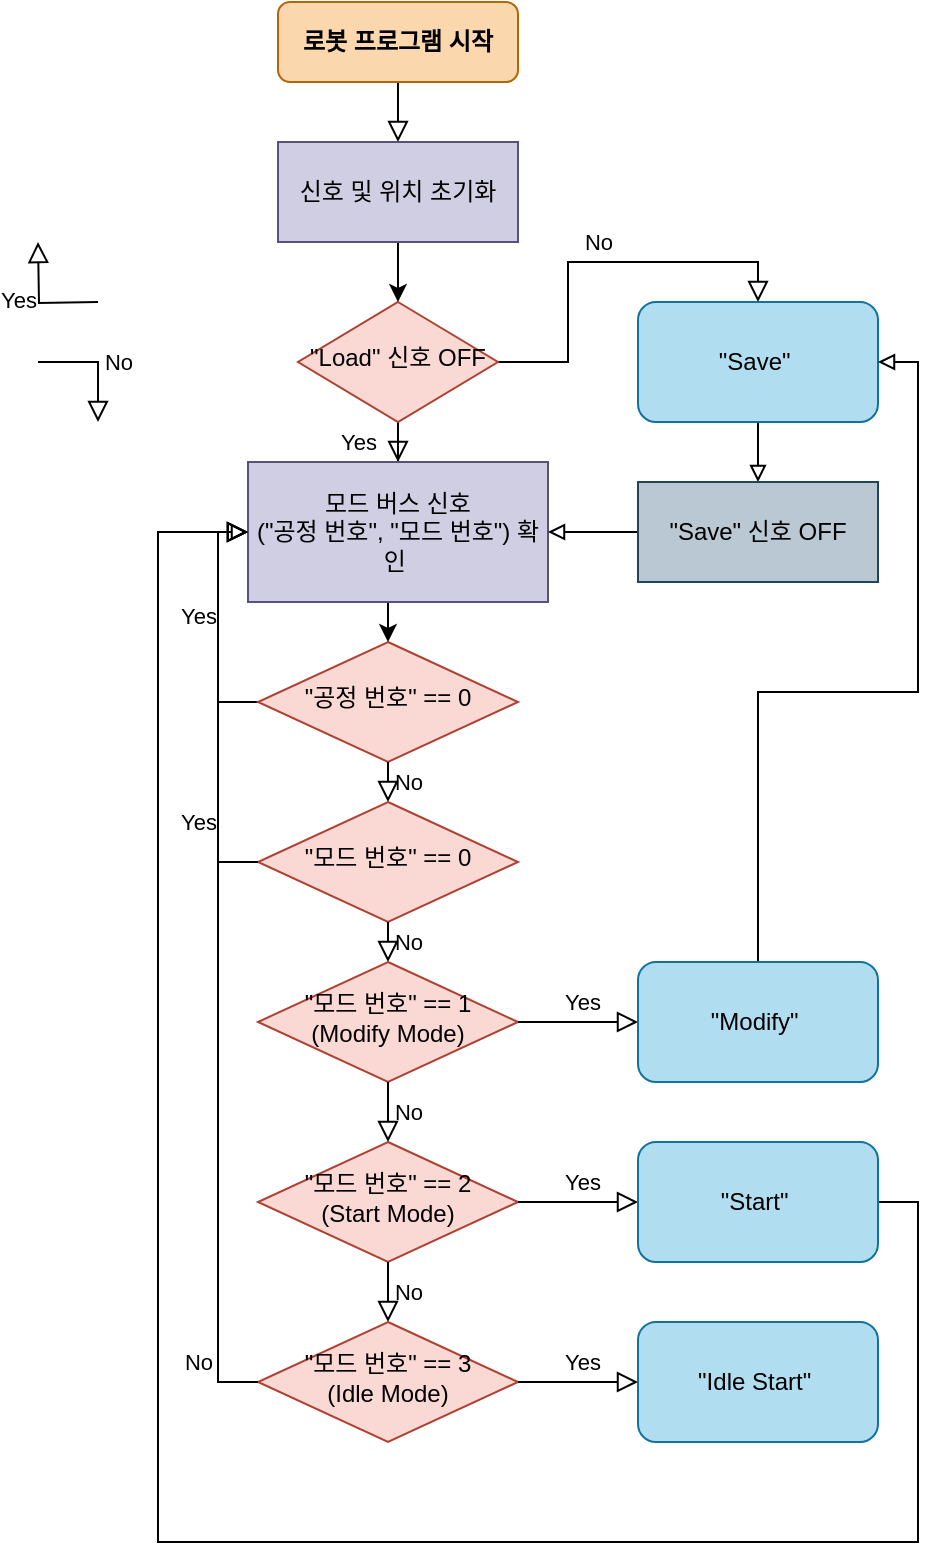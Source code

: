 <mxfile version="20.7.2" type="github" pages="3">
  <diagram id="C5RBs43oDa-KdzZeNtuy" name="Page-1">
    <mxGraphModel dx="732" dy="553" grid="1" gridSize="10" guides="1" tooltips="1" connect="1" arrows="1" fold="1" page="1" pageScale="1" pageWidth="827" pageHeight="1169" math="0" shadow="0">
      <root>
        <mxCell id="WIyWlLk6GJQsqaUBKTNV-0" />
        <mxCell id="WIyWlLk6GJQsqaUBKTNV-1" parent="WIyWlLk6GJQsqaUBKTNV-0" />
        <mxCell id="WIyWlLk6GJQsqaUBKTNV-2" value="" style="rounded=0;html=1;jettySize=auto;orthogonalLoop=1;fontSize=11;endArrow=block;endFill=0;endSize=8;strokeWidth=1;shadow=0;labelBackgroundColor=none;edgeStyle=orthogonalEdgeStyle;entryX=0.5;entryY=0;entryDx=0;entryDy=0;" parent="WIyWlLk6GJQsqaUBKTNV-1" source="WIyWlLk6GJQsqaUBKTNV-3" target="HeYInTChBiPI5ObGOQ1X-0" edge="1">
          <mxGeometry relative="1" as="geometry" />
        </mxCell>
        <mxCell id="WIyWlLk6GJQsqaUBKTNV-3" value="&lt;b&gt;로봇 프로그램 시작&lt;/b&gt;" style="rounded=1;whiteSpace=wrap;html=1;fontSize=12;glass=0;strokeWidth=1;shadow=0;fillColor=#fad7ac;strokeColor=#b46504;" parent="WIyWlLk6GJQsqaUBKTNV-1" vertex="1">
          <mxGeometry x="160" y="50" width="120" height="40" as="geometry" />
        </mxCell>
        <mxCell id="WIyWlLk6GJQsqaUBKTNV-4" value="Yes" style="rounded=0;html=1;jettySize=auto;orthogonalLoop=1;fontSize=11;endArrow=block;endFill=0;endSize=8;strokeWidth=1;shadow=0;labelBackgroundColor=none;edgeStyle=orthogonalEdgeStyle;entryX=0.5;entryY=0;entryDx=0;entryDy=0;" parent="WIyWlLk6GJQsqaUBKTNV-1" source="WIyWlLk6GJQsqaUBKTNV-6" target="HeYInTChBiPI5ObGOQ1X-3" edge="1">
          <mxGeometry y="20" relative="1" as="geometry">
            <mxPoint as="offset" />
            <mxPoint x="150" y="320" as="targetPoint" />
          </mxGeometry>
        </mxCell>
        <mxCell id="WIyWlLk6GJQsqaUBKTNV-5" value="No" style="edgeStyle=orthogonalEdgeStyle;rounded=0;html=1;jettySize=auto;orthogonalLoop=1;fontSize=11;endArrow=block;endFill=0;endSize=8;strokeWidth=1;shadow=0;labelBackgroundColor=none;entryX=0.5;entryY=0;entryDx=0;entryDy=0;" parent="WIyWlLk6GJQsqaUBKTNV-1" source="WIyWlLk6GJQsqaUBKTNV-6" target="HeYInTChBiPI5ObGOQ1X-2" edge="1">
          <mxGeometry y="10" relative="1" as="geometry">
            <mxPoint as="offset" />
            <mxPoint x="340" y="300" as="targetPoint" />
          </mxGeometry>
        </mxCell>
        <mxCell id="WIyWlLk6GJQsqaUBKTNV-6" value="&quot;Load&quot; 신호 OFF" style="rhombus;whiteSpace=wrap;html=1;shadow=0;fontFamily=Helvetica;fontSize=12;align=center;strokeWidth=1;spacing=6;spacingTop=-4;fillColor=#fad9d5;strokeColor=#ae4132;" parent="WIyWlLk6GJQsqaUBKTNV-1" vertex="1">
          <mxGeometry x="170" y="200" width="100" height="60" as="geometry" />
        </mxCell>
        <mxCell id="WIyWlLk6GJQsqaUBKTNV-9" value="Yes" style="edgeStyle=orthogonalEdgeStyle;rounded=0;html=1;jettySize=auto;orthogonalLoop=1;fontSize=11;endArrow=block;endFill=0;endSize=8;strokeWidth=1;shadow=0;labelBackgroundColor=none;entryX=0;entryY=0.5;entryDx=0;entryDy=0;exitX=0;exitY=0.5;exitDx=0;exitDy=0;" parent="WIyWlLk6GJQsqaUBKTNV-1" source="WIyWlLk6GJQsqaUBKTNV-10" target="HeYInTChBiPI5ObGOQ1X-3" edge="1">
          <mxGeometry x="0.053" y="10" relative="1" as="geometry">
            <mxPoint as="offset" />
            <mxPoint x="80" y="360" as="targetPoint" />
          </mxGeometry>
        </mxCell>
        <mxCell id="WIyWlLk6GJQsqaUBKTNV-10" value="&quot;공정 번호&quot; == 0" style="rhombus;whiteSpace=wrap;html=1;shadow=0;fontFamily=Helvetica;fontSize=12;align=center;strokeWidth=1;spacing=6;spacingTop=-4;fillColor=#fad9d5;strokeColor=#ae4132;" parent="WIyWlLk6GJQsqaUBKTNV-1" vertex="1">
          <mxGeometry x="150" y="370" width="130" height="60" as="geometry" />
        </mxCell>
        <mxCell id="HeYInTChBiPI5ObGOQ1X-1" style="edgeStyle=orthogonalEdgeStyle;rounded=0;orthogonalLoop=1;jettySize=auto;html=1;entryX=0.5;entryY=0;entryDx=0;entryDy=0;" edge="1" parent="WIyWlLk6GJQsqaUBKTNV-1" source="HeYInTChBiPI5ObGOQ1X-0" target="WIyWlLk6GJQsqaUBKTNV-6">
          <mxGeometry relative="1" as="geometry" />
        </mxCell>
        <mxCell id="HeYInTChBiPI5ObGOQ1X-0" value="신호 및 위치 초기화" style="rounded=0;whiteSpace=wrap;html=1;fillColor=#d0cee2;strokeColor=#56517e;" vertex="1" parent="WIyWlLk6GJQsqaUBKTNV-1">
          <mxGeometry x="160" y="120" width="120" height="50" as="geometry" />
        </mxCell>
        <mxCell id="7lnV5SRz26gIUwdPXTIO-0" style="edgeStyle=orthogonalEdgeStyle;rounded=0;orthogonalLoop=1;jettySize=auto;html=1;endArrow=block;endFill=0;entryX=0.5;entryY=0;entryDx=0;entryDy=0;" edge="1" parent="WIyWlLk6GJQsqaUBKTNV-1" source="HeYInTChBiPI5ObGOQ1X-2" target="7lnV5SRz26gIUwdPXTIO-1">
          <mxGeometry relative="1" as="geometry">
            <mxPoint x="400" y="270" as="targetPoint" />
          </mxGeometry>
        </mxCell>
        <mxCell id="HeYInTChBiPI5ObGOQ1X-2" value="&quot;Save&quot;&amp;nbsp;" style="rounded=1;whiteSpace=wrap;html=1;fillColor=#b1ddf0;strokeColor=#10739e;" vertex="1" parent="WIyWlLk6GJQsqaUBKTNV-1">
          <mxGeometry x="340" y="200" width="120" height="60" as="geometry" />
        </mxCell>
        <mxCell id="HeYInTChBiPI5ObGOQ1X-4" style="edgeStyle=orthogonalEdgeStyle;rounded=0;orthogonalLoop=1;jettySize=auto;html=1;exitX=0.5;exitY=1;exitDx=0;exitDy=0;entryX=0.5;entryY=0;entryDx=0;entryDy=0;" edge="1" parent="WIyWlLk6GJQsqaUBKTNV-1" source="HeYInTChBiPI5ObGOQ1X-3" target="WIyWlLk6GJQsqaUBKTNV-10">
          <mxGeometry relative="1" as="geometry" />
        </mxCell>
        <mxCell id="HeYInTChBiPI5ObGOQ1X-3" value="모드 버스 신호 &lt;br&gt;(&quot;공정 번호&quot;, &quot;모드 번호&quot;) 확인&amp;nbsp;" style="rounded=0;whiteSpace=wrap;html=1;fillColor=#d0cee2;strokeColor=#56517e;" vertex="1" parent="WIyWlLk6GJQsqaUBKTNV-1">
          <mxGeometry x="145" y="280" width="150" height="70" as="geometry" />
        </mxCell>
        <mxCell id="HeYInTChBiPI5ObGOQ1X-6" value="&quot;모드 번호&quot; == 2&lt;br&gt;(Start Mode)" style="rhombus;whiteSpace=wrap;html=1;shadow=0;fontFamily=Helvetica;fontSize=12;align=center;strokeWidth=1;spacing=6;spacingTop=-4;fillColor=#fad9d5;strokeColor=#ae4132;" vertex="1" parent="WIyWlLk6GJQsqaUBKTNV-1">
          <mxGeometry x="150" y="620" width="130" height="60" as="geometry" />
        </mxCell>
        <mxCell id="HeYInTChBiPI5ObGOQ1X-8" value="Yes" style="edgeStyle=orthogonalEdgeStyle;rounded=0;html=1;jettySize=auto;orthogonalLoop=1;fontSize=11;endArrow=block;endFill=0;endSize=8;strokeWidth=1;shadow=0;labelBackgroundColor=none;" edge="1" parent="WIyWlLk6GJQsqaUBKTNV-1">
          <mxGeometry x="0.053" y="10" relative="1" as="geometry">
            <mxPoint as="offset" />
            <mxPoint x="70" y="200" as="sourcePoint" />
            <mxPoint x="40" y="170" as="targetPoint" />
          </mxGeometry>
        </mxCell>
        <mxCell id="HeYInTChBiPI5ObGOQ1X-9" value="No" style="edgeStyle=orthogonalEdgeStyle;rounded=0;html=1;jettySize=auto;orthogonalLoop=1;fontSize=11;endArrow=block;endFill=0;endSize=8;strokeWidth=1;shadow=0;labelBackgroundColor=none;exitX=0.5;exitY=1;exitDx=0;exitDy=0;entryX=0.5;entryY=0;entryDx=0;entryDy=0;" edge="1" parent="WIyWlLk6GJQsqaUBKTNV-1" source="WIyWlLk6GJQsqaUBKTNV-10" target="HeYInTChBiPI5ObGOQ1X-14">
          <mxGeometry y="10" relative="1" as="geometry">
            <mxPoint as="offset" />
            <mxPoint x="340" y="400" as="sourcePoint" />
            <mxPoint x="130" y="450" as="targetPoint" />
          </mxGeometry>
        </mxCell>
        <mxCell id="HeYInTChBiPI5ObGOQ1X-10" value="No" style="edgeStyle=orthogonalEdgeStyle;rounded=0;html=1;jettySize=auto;orthogonalLoop=1;fontSize=11;endArrow=block;endFill=0;endSize=8;strokeWidth=1;shadow=0;labelBackgroundColor=none;" edge="1" parent="WIyWlLk6GJQsqaUBKTNV-1">
          <mxGeometry y="10" relative="1" as="geometry">
            <mxPoint as="offset" />
            <mxPoint x="40" y="230" as="sourcePoint" />
            <mxPoint x="70" y="260" as="targetPoint" />
            <Array as="points">
              <mxPoint x="70" y="230" />
              <mxPoint x="70" y="260" />
            </Array>
          </mxGeometry>
        </mxCell>
        <mxCell id="HeYInTChBiPI5ObGOQ1X-11" value="No" style="edgeStyle=orthogonalEdgeStyle;rounded=0;html=1;jettySize=auto;orthogonalLoop=1;fontSize=11;endArrow=block;endFill=0;endSize=8;strokeWidth=1;shadow=0;labelBackgroundColor=none;entryX=0.5;entryY=0;entryDx=0;entryDy=0;exitX=0.5;exitY=1;exitDx=0;exitDy=0;" edge="1" parent="WIyWlLk6GJQsqaUBKTNV-1" source="HeYInTChBiPI5ObGOQ1X-6" target="HeYInTChBiPI5ObGOQ1X-13">
          <mxGeometry y="10" relative="1" as="geometry">
            <mxPoint as="offset" />
            <mxPoint x="310" y="690" as="sourcePoint" />
            <mxPoint x="390" y="750" as="targetPoint" />
          </mxGeometry>
        </mxCell>
        <mxCell id="HeYInTChBiPI5ObGOQ1X-12" value="Yes" style="edgeStyle=orthogonalEdgeStyle;rounded=0;html=1;jettySize=auto;orthogonalLoop=1;fontSize=11;endArrow=block;endFill=0;endSize=8;strokeWidth=1;shadow=0;labelBackgroundColor=none;exitX=1;exitY=0.5;exitDx=0;exitDy=0;entryX=0;entryY=0.5;entryDx=0;entryDy=0;" edge="1" parent="WIyWlLk6GJQsqaUBKTNV-1" source="HeYInTChBiPI5ObGOQ1X-6" target="HeYInTChBiPI5ObGOQ1X-23">
          <mxGeometry x="0.053" y="10" relative="1" as="geometry">
            <mxPoint as="offset" />
            <mxPoint x="460" y="600" as="sourcePoint" />
            <mxPoint x="330" y="650" as="targetPoint" />
            <Array as="points" />
          </mxGeometry>
        </mxCell>
        <mxCell id="HeYInTChBiPI5ObGOQ1X-13" value="&quot;모드 번호&quot; == 3&lt;br&gt;(Idle Mode)" style="rhombus;whiteSpace=wrap;html=1;shadow=0;fontFamily=Helvetica;fontSize=12;align=center;strokeWidth=1;spacing=6;spacingTop=-4;fillColor=#fad9d5;strokeColor=#ae4132;" vertex="1" parent="WIyWlLk6GJQsqaUBKTNV-1">
          <mxGeometry x="150" y="710" width="130" height="60" as="geometry" />
        </mxCell>
        <mxCell id="HeYInTChBiPI5ObGOQ1X-14" value="&quot;모드 번호&quot; == 0" style="rhombus;whiteSpace=wrap;html=1;shadow=0;fontFamily=Helvetica;fontSize=12;align=center;strokeWidth=1;spacing=6;spacingTop=-4;fillColor=#fad9d5;strokeColor=#ae4132;" vertex="1" parent="WIyWlLk6GJQsqaUBKTNV-1">
          <mxGeometry x="150" y="450" width="130" height="60" as="geometry" />
        </mxCell>
        <mxCell id="HeYInTChBiPI5ObGOQ1X-15" value="Yes" style="edgeStyle=orthogonalEdgeStyle;rounded=0;html=1;jettySize=auto;orthogonalLoop=1;fontSize=11;endArrow=block;endFill=0;endSize=8;strokeWidth=1;shadow=0;labelBackgroundColor=none;exitX=0;exitY=0.5;exitDx=0;exitDy=0;entryX=0;entryY=0.5;entryDx=0;entryDy=0;" edge="1" parent="WIyWlLk6GJQsqaUBKTNV-1" source="HeYInTChBiPI5ObGOQ1X-14" target="HeYInTChBiPI5ObGOQ1X-3">
          <mxGeometry x="-0.6" y="10" relative="1" as="geometry">
            <mxPoint as="offset" />
            <mxPoint x="70" y="510" as="sourcePoint" />
            <mxPoint x="50" y="260" as="targetPoint" />
          </mxGeometry>
        </mxCell>
        <mxCell id="HeYInTChBiPI5ObGOQ1X-16" value="No" style="edgeStyle=orthogonalEdgeStyle;rounded=0;html=1;jettySize=auto;orthogonalLoop=1;fontSize=11;endArrow=block;endFill=0;endSize=8;strokeWidth=1;shadow=0;labelBackgroundColor=none;exitX=0.5;exitY=1;exitDx=0;exitDy=0;entryX=0.5;entryY=0;entryDx=0;entryDy=0;" edge="1" parent="WIyWlLk6GJQsqaUBKTNV-1" source="HeYInTChBiPI5ObGOQ1X-14" target="HeYInTChBiPI5ObGOQ1X-17">
          <mxGeometry y="10" relative="1" as="geometry">
            <mxPoint as="offset" />
            <mxPoint x="10" y="410" as="sourcePoint" />
            <mxPoint x="370" y="500" as="targetPoint" />
          </mxGeometry>
        </mxCell>
        <mxCell id="HeYInTChBiPI5ObGOQ1X-17" value="&quot;모드 번호&quot; == 1&lt;br&gt;(Modify Mode)" style="rhombus;whiteSpace=wrap;html=1;shadow=0;fontFamily=Helvetica;fontSize=12;align=center;strokeWidth=1;spacing=6;spacingTop=-4;fillColor=#fad9d5;strokeColor=#ae4132;" vertex="1" parent="WIyWlLk6GJQsqaUBKTNV-1">
          <mxGeometry x="150" y="530" width="130" height="60" as="geometry" />
        </mxCell>
        <mxCell id="HeYInTChBiPI5ObGOQ1X-18" value="No" style="edgeStyle=orthogonalEdgeStyle;rounded=0;html=1;jettySize=auto;orthogonalLoop=1;fontSize=11;endArrow=block;endFill=0;endSize=8;strokeWidth=1;shadow=0;labelBackgroundColor=none;entryX=0.5;entryY=0;entryDx=0;entryDy=0;exitX=0.5;exitY=1;exitDx=0;exitDy=0;" edge="1" parent="WIyWlLk6GJQsqaUBKTNV-1" source="HeYInTChBiPI5ObGOQ1X-17" target="HeYInTChBiPI5ObGOQ1X-6">
          <mxGeometry y="10" relative="1" as="geometry">
            <mxPoint as="offset" />
            <mxPoint x="330" y="545" as="sourcePoint" />
            <mxPoint x="380" y="575" as="targetPoint" />
          </mxGeometry>
        </mxCell>
        <mxCell id="HeYInTChBiPI5ObGOQ1X-19" value="Yes" style="edgeStyle=orthogonalEdgeStyle;rounded=0;html=1;jettySize=auto;orthogonalLoop=1;fontSize=11;endArrow=block;endFill=0;endSize=8;strokeWidth=1;shadow=0;labelBackgroundColor=none;exitX=1;exitY=0.5;exitDx=0;exitDy=0;entryX=0;entryY=0.5;entryDx=0;entryDy=0;" edge="1" parent="WIyWlLk6GJQsqaUBKTNV-1" source="HeYInTChBiPI5ObGOQ1X-17" target="HeYInTChBiPI5ObGOQ1X-22">
          <mxGeometry x="0.053" y="10" relative="1" as="geometry">
            <mxPoint as="offset" />
            <mxPoint x="400" y="490" as="sourcePoint" />
            <mxPoint x="310" y="530" as="targetPoint" />
            <Array as="points">
              <mxPoint x="320" y="560" />
              <mxPoint x="320" y="560" />
            </Array>
          </mxGeometry>
        </mxCell>
        <mxCell id="HeYInTChBiPI5ObGOQ1X-20" value="Yes" style="edgeStyle=orthogonalEdgeStyle;rounded=0;html=1;jettySize=auto;orthogonalLoop=1;fontSize=11;endArrow=block;endFill=0;endSize=8;strokeWidth=1;shadow=0;labelBackgroundColor=none;exitX=1;exitY=0.5;exitDx=0;exitDy=0;entryX=0;entryY=0.5;entryDx=0;entryDy=0;" edge="1" parent="WIyWlLk6GJQsqaUBKTNV-1" source="HeYInTChBiPI5ObGOQ1X-13" target="HeYInTChBiPI5ObGOQ1X-25">
          <mxGeometry x="0.053" y="10" relative="1" as="geometry">
            <mxPoint as="offset" />
            <mxPoint x="290" y="660" as="sourcePoint" />
            <mxPoint x="330" y="740" as="targetPoint" />
            <Array as="points" />
          </mxGeometry>
        </mxCell>
        <mxCell id="HeYInTChBiPI5ObGOQ1X-21" value="No" style="edgeStyle=orthogonalEdgeStyle;rounded=0;html=1;jettySize=auto;orthogonalLoop=1;fontSize=11;endArrow=block;endFill=0;endSize=8;strokeWidth=1;shadow=0;labelBackgroundColor=none;entryX=0;entryY=0.5;entryDx=0;entryDy=0;exitX=0;exitY=0.5;exitDx=0;exitDy=0;" edge="1" parent="WIyWlLk6GJQsqaUBKTNV-1" source="HeYInTChBiPI5ObGOQ1X-13" target="HeYInTChBiPI5ObGOQ1X-3">
          <mxGeometry x="-0.87" y="10" relative="1" as="geometry">
            <mxPoint as="offset" />
            <mxPoint x="20" y="630" as="sourcePoint" />
            <mxPoint x="70" y="660" as="targetPoint" />
          </mxGeometry>
        </mxCell>
        <mxCell id="ugM-A3JAFwIxMnwX--ZW-2" style="edgeStyle=orthogonalEdgeStyle;rounded=0;orthogonalLoop=1;jettySize=auto;html=1;entryX=1;entryY=0.5;entryDx=0;entryDy=0;fontSize=25;fontColor=#FF0000;endArrow=block;endFill=0;" edge="1" parent="WIyWlLk6GJQsqaUBKTNV-1" source="HeYInTChBiPI5ObGOQ1X-22" target="HeYInTChBiPI5ObGOQ1X-2">
          <mxGeometry relative="1" as="geometry" />
        </mxCell>
        <mxCell id="HeYInTChBiPI5ObGOQ1X-22" value="&quot;Modify&quot;&amp;nbsp;" style="rounded=1;whiteSpace=wrap;html=1;fillColor=#b1ddf0;strokeColor=#10739e;" vertex="1" parent="WIyWlLk6GJQsqaUBKTNV-1">
          <mxGeometry x="340" y="530" width="120" height="60" as="geometry" />
        </mxCell>
        <mxCell id="ugM-A3JAFwIxMnwX--ZW-0" style="edgeStyle=orthogonalEdgeStyle;rounded=0;orthogonalLoop=1;jettySize=auto;html=1;exitX=1;exitY=0.5;exitDx=0;exitDy=0;entryX=0;entryY=0.5;entryDx=0;entryDy=0;fontSize=25;fontColor=#FF0000;endArrow=block;endFill=0;" edge="1" parent="WIyWlLk6GJQsqaUBKTNV-1" source="HeYInTChBiPI5ObGOQ1X-23" target="HeYInTChBiPI5ObGOQ1X-3">
          <mxGeometry relative="1" as="geometry">
            <Array as="points">
              <mxPoint x="480" y="650" />
              <mxPoint x="480" y="820" />
              <mxPoint x="100" y="820" />
              <mxPoint x="100" y="315" />
            </Array>
          </mxGeometry>
        </mxCell>
        <mxCell id="HeYInTChBiPI5ObGOQ1X-23" value="&quot;Start&quot;&amp;nbsp;" style="rounded=1;whiteSpace=wrap;html=1;fillColor=#b1ddf0;strokeColor=#10739e;" vertex="1" parent="WIyWlLk6GJQsqaUBKTNV-1">
          <mxGeometry x="340" y="620" width="120" height="60" as="geometry" />
        </mxCell>
        <mxCell id="HeYInTChBiPI5ObGOQ1X-25" value="&quot;Idle Start&quot;&amp;nbsp;" style="rounded=1;whiteSpace=wrap;html=1;fillColor=#b1ddf0;strokeColor=#10739e;" vertex="1" parent="WIyWlLk6GJQsqaUBKTNV-1">
          <mxGeometry x="340" y="710" width="120" height="60" as="geometry" />
        </mxCell>
        <mxCell id="7lnV5SRz26gIUwdPXTIO-2" style="edgeStyle=orthogonalEdgeStyle;rounded=0;orthogonalLoop=1;jettySize=auto;html=1;entryX=1;entryY=0.5;entryDx=0;entryDy=0;endArrow=block;endFill=0;" edge="1" parent="WIyWlLk6GJQsqaUBKTNV-1" source="7lnV5SRz26gIUwdPXTIO-1" target="HeYInTChBiPI5ObGOQ1X-3">
          <mxGeometry relative="1" as="geometry" />
        </mxCell>
        <mxCell id="7lnV5SRz26gIUwdPXTIO-1" value="&quot;Save&quot; 신호 OFF" style="rounded=0;whiteSpace=wrap;html=1;fillColor=#bac8d3;strokeColor=#23445d;" vertex="1" parent="WIyWlLk6GJQsqaUBKTNV-1">
          <mxGeometry x="340" y="290" width="120" height="50" as="geometry" />
        </mxCell>
      </root>
    </mxGraphModel>
  </diagram>
  <diagram id="yhI7fwSjimeFWW4tSokS" name="페이지-2">
    <mxGraphModel dx="732" dy="553" grid="1" gridSize="10" guides="1" tooltips="1" connect="1" arrows="1" fold="1" page="1" pageScale="1" pageWidth="850" pageHeight="1400" math="0" shadow="0">
      <root>
        <mxCell id="0" />
        <mxCell id="1" parent="0" />
        <mxCell id="hqLll3wIaJXHyMXQMs0s-1" style="edgeStyle=orthogonalEdgeStyle;rounded=0;orthogonalLoop=1;jettySize=auto;html=1;exitX=0.5;exitY=1;exitDx=0;exitDy=0;endArrow=block;endFill=0;entryX=0.5;entryY=0;entryDx=0;entryDy=0;" edge="1" parent="1" source="znq5bWAOmmJsJq6QOes9-1" target="vmLZ19Kb62ubDpeybTIp-1">
          <mxGeometry relative="1" as="geometry">
            <mxPoint x="439.833" y="160" as="targetPoint" />
          </mxGeometry>
        </mxCell>
        <mxCell id="znq5bWAOmmJsJq6QOes9-1" value="&quot;Save&quot; 모드 시작" style="rounded=1;whiteSpace=wrap;html=1;fillColor=#b1ddf0;strokeColor=#10739e;fontStyle=1" vertex="1" parent="1">
          <mxGeometry x="380" y="80" width="120" height="40" as="geometry" />
        </mxCell>
        <mxCell id="vmLZ19Kb62ubDpeybTIp-3" style="edgeStyle=orthogonalEdgeStyle;rounded=0;orthogonalLoop=1;jettySize=auto;html=1;entryX=0.5;entryY=0;entryDx=0;entryDy=0;endArrow=block;endFill=0;" edge="1" parent="1" source="vmLZ19Kb62ubDpeybTIp-1" target="vmLZ19Kb62ubDpeybTIp-2">
          <mxGeometry relative="1" as="geometry" />
        </mxCell>
        <mxCell id="vmLZ19Kb62ubDpeybTIp-1" value="모드 버스 신호 &lt;br&gt;(&quot;공정 번호&quot;, &quot;위치 번호&quot;) &lt;br&gt;확인&amp;nbsp;" style="rounded=0;whiteSpace=wrap;html=1;fillColor=#d0cee2;strokeColor=#56517e;" vertex="1" parent="1">
          <mxGeometry x="365" y="150" width="150" height="70" as="geometry" />
        </mxCell>
        <mxCell id="vmLZ19Kb62ubDpeybTIp-9" style="edgeStyle=orthogonalEdgeStyle;rounded=0;orthogonalLoop=1;jettySize=auto;html=1;exitX=0.5;exitY=1;exitDx=0;exitDy=0;endArrow=block;endFill=0;entryX=0.5;entryY=0;entryDx=0;entryDy=0;" edge="1" parent="1" source="vmLZ19Kb62ubDpeybTIp-2" target="ZnC6RYu1pMOmUZTfMVYk-2">
          <mxGeometry relative="1" as="geometry">
            <mxPoint x="439.833" y="650" as="targetPoint" />
            <mxPoint x="440" y="600" as="sourcePoint" />
          </mxGeometry>
        </mxCell>
        <mxCell id="vmLZ19Kb62ubDpeybTIp-2" value="for(idx = 0; idx &amp;lt; MAX_POS_NUM; idx++)&amp;nbsp;" style="swimlane;whiteSpace=wrap;html=1;rounded=1;labelBackgroundColor=none;labelBorderColor=none;fillColor=#fad9d5;strokeColor=#ae4132;startSize=30;arcSize=20;" vertex="1" parent="1">
          <mxGeometry x="290" y="260" width="300" height="330" as="geometry" />
        </mxCell>
        <mxCell id="Sg_w4N2lKzrAK-WsO-Mp-3" style="edgeStyle=orthogonalEdgeStyle;rounded=0;orthogonalLoop=1;jettySize=auto;html=1;entryX=0.5;entryY=0;entryDx=0;entryDy=0;endArrow=block;endFill=0;" edge="1" parent="vmLZ19Kb62ubDpeybTIp-2" source="vmLZ19Kb62ubDpeybTIp-4" target="Sg_w4N2lKzrAK-WsO-Mp-2">
          <mxGeometry relative="1" as="geometry" />
        </mxCell>
        <mxCell id="vmLZ19Kb62ubDpeybTIp-4" value="Process 개체(&lt;b&gt;&lt;font color=&quot;#ff0000&quot;&gt;&quot;공정 번호&quot;&lt;/font&gt;&lt;/b&gt;)의&lt;br&gt;Position 배열([idx(=&lt;font color=&quot;#ff0000&quot;&gt;&lt;b&gt;&quot;위치 번호&quot;&lt;/b&gt;&lt;/font&gt;)]) 에 &quot;Task 1, 2, 3, 4, 5, 6&quot; 저장" style="rounded=0;whiteSpace=wrap;html=1;fillColor=#d0cee2;strokeColor=#56517e;" vertex="1" parent="vmLZ19Kb62ubDpeybTIp-2">
          <mxGeometry x="56.25" y="140" width="187.5" height="70" as="geometry" />
        </mxCell>
        <mxCell id="vmLZ19Kb62ubDpeybTIp-6" style="edgeStyle=orthogonalEdgeStyle;rounded=0;orthogonalLoop=1;jettySize=auto;html=1;endArrow=block;endFill=0;" edge="1" parent="vmLZ19Kb62ubDpeybTIp-2" source="vmLZ19Kb62ubDpeybTIp-5" target="vmLZ19Kb62ubDpeybTIp-4">
          <mxGeometry relative="1" as="geometry" />
        </mxCell>
        <mxCell id="vmLZ19Kb62ubDpeybTIp-5" value="모드 버스 신호&lt;br&gt;(&quot;Task 1, 2, 3, 4, 5, 6&quot;, &quot;위치 활성화&quot;)&lt;br&gt;확인" style="rounded=0;whiteSpace=wrap;html=1;fillColor=#d0cee2;strokeColor=#56517e;" vertex="1" parent="vmLZ19Kb62ubDpeybTIp-2">
          <mxGeometry x="75" y="50" width="150" height="70" as="geometry" />
        </mxCell>
        <mxCell id="Sg_w4N2lKzrAK-WsO-Mp-2" value="Process 개체에 &lt;br&gt;&lt;b&gt;&lt;font color=&quot;#ff0000&quot;&gt;&quot;위치 활성화&quot;&lt;/font&gt;&lt;/b&gt; 신호(ON/OFF)를&amp;nbsp; 저장" style="rounded=0;whiteSpace=wrap;html=1;fillColor=#d0cee2;strokeColor=#56517e;" vertex="1" parent="vmLZ19Kb62ubDpeybTIp-2">
          <mxGeometry x="62.5" y="230" width="175" height="70" as="geometry" />
        </mxCell>
        <mxCell id="ZnC6RYu1pMOmUZTfMVYk-2" value="&quot;Save&quot; 모드 종료" style="rounded=1;whiteSpace=wrap;html=1;fillColor=#b1ddf0;strokeColor=#10739e;fontStyle=1" vertex="1" parent="1">
          <mxGeometry x="380" y="630" width="120" height="40" as="geometry" />
        </mxCell>
      </root>
    </mxGraphModel>
  </diagram>
  <diagram id="3ZZgow7wIylFCJIepfag" name="페이지-3">
    <mxGraphModel dx="732" dy="553" grid="1" gridSize="10" guides="1" tooltips="1" connect="1" arrows="1" fold="1" page="1" pageScale="1" pageWidth="850" pageHeight="1400" math="0" shadow="0">
      <root>
        <mxCell id="0" />
        <mxCell id="1" parent="0" />
        <mxCell id="cZv2gHv3JR9btrGRz67I-1" style="edgeStyle=orthogonalEdgeStyle;rounded=0;orthogonalLoop=1;jettySize=auto;html=1;exitX=0.5;exitY=1;exitDx=0;exitDy=0;endArrow=block;endFill=0;entryX=0.5;entryY=0;entryDx=0;entryDy=0;" edge="1" parent="1" source="cZv2gHv3JR9btrGRz67I-2" target="cZv2gHv3JR9btrGRz67I-4">
          <mxGeometry relative="1" as="geometry">
            <mxPoint x="439.833" y="160" as="targetPoint" />
          </mxGeometry>
        </mxCell>
        <mxCell id="cZv2gHv3JR9btrGRz67I-2" value="&quot;Start&quot; 모드 시작" style="rounded=1;whiteSpace=wrap;html=1;fillColor=#b1ddf0;strokeColor=#10739e;fontStyle=1" vertex="1" parent="1">
          <mxGeometry x="380" y="80" width="120" height="40" as="geometry" />
        </mxCell>
        <mxCell id="cZv2gHv3JR9btrGRz67I-3" style="edgeStyle=orthogonalEdgeStyle;rounded=0;orthogonalLoop=1;jettySize=auto;html=1;entryX=0.5;entryY=0;entryDx=0;entryDy=0;endArrow=block;endFill=0;" edge="1" parent="1" source="cZv2gHv3JR9btrGRz67I-4" target="cZv2gHv3JR9btrGRz67I-6">
          <mxGeometry relative="1" as="geometry" />
        </mxCell>
        <mxCell id="cZv2gHv3JR9btrGRz67I-4" value="모드 버스 신호 &lt;br&gt;(&quot;공정 번호&quot;, &quot;위치 번호&quot;) &lt;br&gt;확인&amp;nbsp;" style="rounded=0;whiteSpace=wrap;html=1;fillColor=#d0cee2;strokeColor=#56517e;" vertex="1" parent="1">
          <mxGeometry x="365" y="150" width="150" height="70" as="geometry" />
        </mxCell>
        <mxCell id="cZv2gHv3JR9btrGRz67I-5" style="edgeStyle=orthogonalEdgeStyle;rounded=0;orthogonalLoop=1;jettySize=auto;html=1;exitX=0.5;exitY=1;exitDx=0;exitDy=0;endArrow=block;endFill=0;entryX=0.5;entryY=0;entryDx=0;entryDy=0;" edge="1" parent="1" source="cZv2gHv3JR9btrGRz67I-6" target="cZv2gHv3JR9btrGRz67I-10">
          <mxGeometry relative="1" as="geometry">
            <mxPoint x="439.833" y="550" as="targetPoint" />
          </mxGeometry>
        </mxCell>
        <mxCell id="cZv2gHv3JR9btrGRz67I-6" value="for(idx = 0; idx &amp;lt; MAX_POS_NUM; idx++)&amp;nbsp;" style="swimlane;whiteSpace=wrap;html=1;rounded=1;labelBackgroundColor=none;labelBorderColor=none;fillColor=#fad9d5;strokeColor=#ae4132;startSize=30;arcSize=20;" vertex="1" parent="1">
          <mxGeometry x="290" y="260" width="300" height="320" as="geometry" />
        </mxCell>
        <mxCell id="cZv2gHv3JR9btrGRz67I-7" value="2차 배열([&quot;공정 번호&quot;][idx]) 에 &quot;Task 1, 2, 3, 4, 5, 6&quot; 저장" style="rounded=0;whiteSpace=wrap;html=1;fillColor=#d0cee2;strokeColor=#56517e;" vertex="1" parent="cZv2gHv3JR9btrGRz67I-6">
          <mxGeometry x="62.5" y="140" width="175" height="70" as="geometry" />
        </mxCell>
        <mxCell id="cZv2gHv3JR9btrGRz67I-8" style="edgeStyle=orthogonalEdgeStyle;rounded=0;orthogonalLoop=1;jettySize=auto;html=1;endArrow=block;endFill=0;" edge="1" parent="cZv2gHv3JR9btrGRz67I-6" source="cZv2gHv3JR9btrGRz67I-9" target="cZv2gHv3JR9btrGRz67I-7">
          <mxGeometry relative="1" as="geometry" />
        </mxCell>
        <mxCell id="cZv2gHv3JR9btrGRz67I-9" value="확인" style="rounded=0;whiteSpace=wrap;html=1;fillColor=#d0cee2;strokeColor=#56517e;" vertex="1" parent="cZv2gHv3JR9btrGRz67I-6">
          <mxGeometry x="75" y="50" width="150" height="70" as="geometry" />
        </mxCell>
        <mxCell id="cZv2gHv3JR9btrGRz67I-10" value="&quot;Start&quot; 모드 종료" style="rounded=1;whiteSpace=wrap;html=1;fillColor=#b1ddf0;strokeColor=#10739e;fontStyle=1" vertex="1" parent="1">
          <mxGeometry x="380" y="610" width="120" height="40" as="geometry" />
        </mxCell>
        <mxCell id="wBzkS7cxhLwGns_TOK2w-1" value="[미완성]" style="text;html=1;strokeColor=none;fillColor=none;align=center;verticalAlign=middle;whiteSpace=wrap;rounded=0;labelBackgroundColor=none;labelBorderColor=none;fontColor=#FF0000;fontSize=25;" vertex="1" parent="1">
          <mxGeometry x="130" y="85" width="140" height="75" as="geometry" />
        </mxCell>
      </root>
    </mxGraphModel>
  </diagram>
</mxfile>
